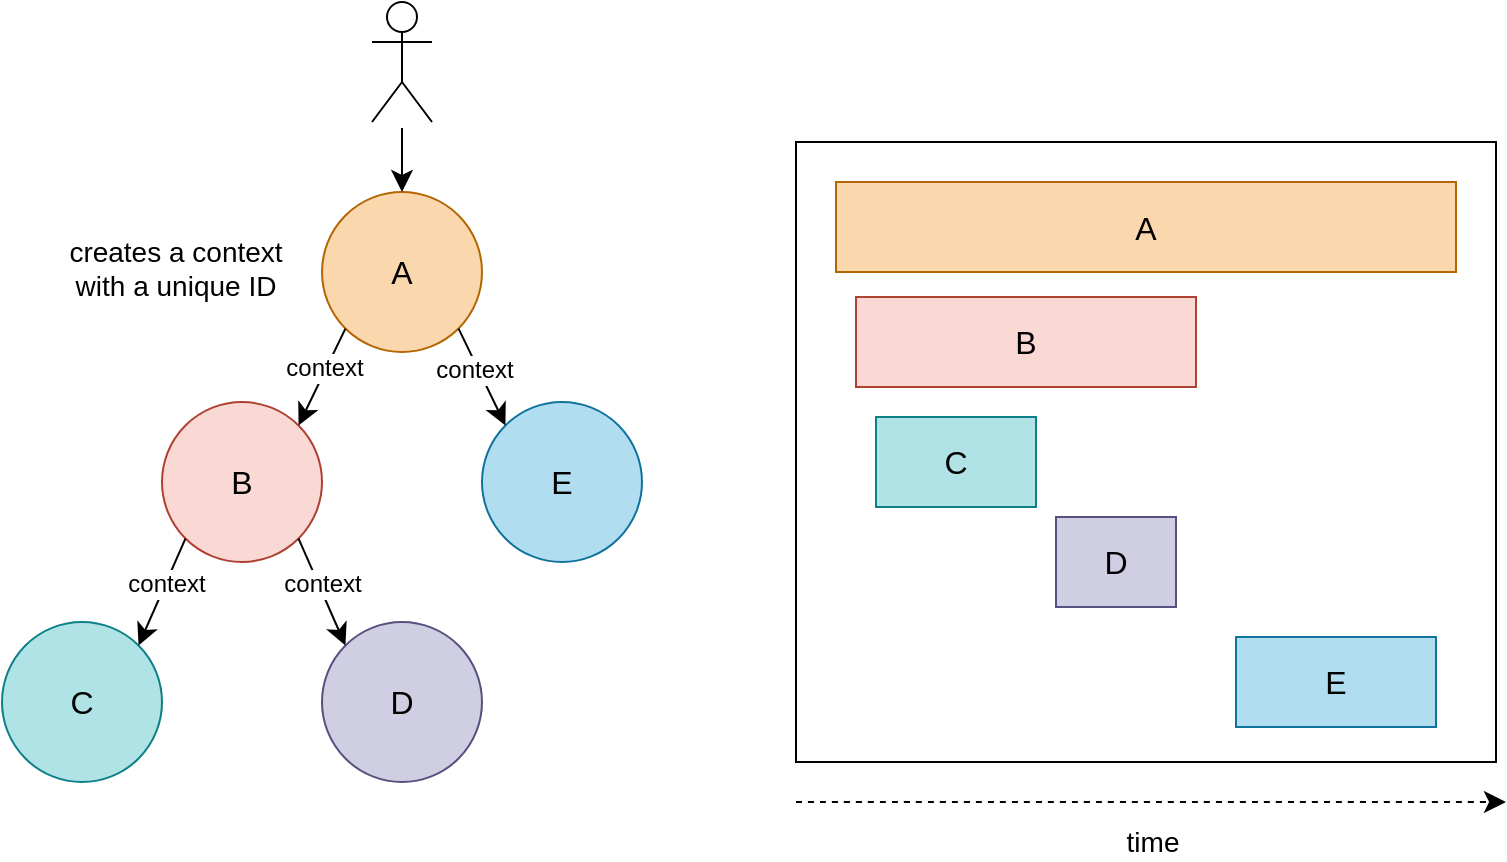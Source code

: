 <mxfile version="24.2.5" type="device">
  <diagram name="Page-1" id="R1f80swJ0hTMyhbYAL0S">
    <mxGraphModel dx="1042" dy="938" grid="1" gridSize="10" guides="1" tooltips="1" connect="1" arrows="1" fold="1" page="0" pageScale="1" pageWidth="827" pageHeight="1169" math="0" shadow="0">
      <root>
        <mxCell id="0" />
        <mxCell id="1" parent="0" />
        <mxCell id="MGCISkdNvu4vXonkvq0n-30" value="" style="rounded=0;whiteSpace=wrap;html=1;fillColor=none;" vertex="1" parent="1">
          <mxGeometry x="350" y="20" width="350" height="310" as="geometry" />
        </mxCell>
        <mxCell id="MGCISkdNvu4vXonkvq0n-1" value="B" style="ellipse;whiteSpace=wrap;html=1;aspect=fixed;fontSize=16;fillColor=#fad9d5;strokeColor=#ae4132;" vertex="1" parent="1">
          <mxGeometry x="33" y="150" width="80" height="80" as="geometry" />
        </mxCell>
        <mxCell id="MGCISkdNvu4vXonkvq0n-2" value="A" style="ellipse;whiteSpace=wrap;html=1;aspect=fixed;fontSize=16;fillColor=#fad7ac;strokeColor=#b46504;" vertex="1" parent="1">
          <mxGeometry x="113" y="45" width="80" height="80" as="geometry" />
        </mxCell>
        <mxCell id="MGCISkdNvu4vXonkvq0n-3" value="E" style="ellipse;whiteSpace=wrap;html=1;aspect=fixed;fontSize=16;fillColor=#b1ddf0;strokeColor=#10739e;" vertex="1" parent="1">
          <mxGeometry x="193" y="150" width="80" height="80" as="geometry" />
        </mxCell>
        <mxCell id="MGCISkdNvu4vXonkvq0n-4" value="C" style="ellipse;whiteSpace=wrap;html=1;aspect=fixed;fontSize=16;fillColor=#b0e3e6;strokeColor=#0e8088;" vertex="1" parent="1">
          <mxGeometry x="-47" y="260" width="80" height="80" as="geometry" />
        </mxCell>
        <mxCell id="MGCISkdNvu4vXonkvq0n-5" value="D" style="ellipse;whiteSpace=wrap;html=1;aspect=fixed;fontSize=16;fillColor=#d0cee2;strokeColor=#56517e;" vertex="1" parent="1">
          <mxGeometry x="113" y="260" width="80" height="80" as="geometry" />
        </mxCell>
        <mxCell id="MGCISkdNvu4vXonkvq0n-6" value="" style="endArrow=classic;html=1;rounded=0;fontSize=12;startSize=8;endSize=8;curved=1;entryX=0.5;entryY=0;entryDx=0;entryDy=0;" edge="1" parent="1" target="MGCISkdNvu4vXonkvq0n-2">
          <mxGeometry width="50" height="50" relative="1" as="geometry">
            <mxPoint x="153" y="13" as="sourcePoint" />
            <mxPoint x="205" y="166" as="targetPoint" />
          </mxGeometry>
        </mxCell>
        <mxCell id="MGCISkdNvu4vXonkvq0n-7" value="" style="endArrow=classic;html=1;rounded=0;fontSize=12;startSize=8;endSize=8;curved=1;entryX=1;entryY=0;entryDx=0;entryDy=0;exitX=0;exitY=1;exitDx=0;exitDy=0;" edge="1" parent="1" source="MGCISkdNvu4vXonkvq0n-2" target="MGCISkdNvu4vXonkvq0n-1">
          <mxGeometry width="50" height="50" relative="1" as="geometry">
            <mxPoint x="163" y="-1" as="sourcePoint" />
            <mxPoint x="163" y="55" as="targetPoint" />
          </mxGeometry>
        </mxCell>
        <mxCell id="MGCISkdNvu4vXonkvq0n-27" value="context" style="edgeLabel;html=1;align=center;verticalAlign=middle;resizable=0;points=[];fontSize=12;" vertex="1" connectable="0" parent="MGCISkdNvu4vXonkvq0n-7">
          <mxGeometry x="-0.167" y="-1" relative="1" as="geometry">
            <mxPoint as="offset" />
          </mxGeometry>
        </mxCell>
        <mxCell id="MGCISkdNvu4vXonkvq0n-8" value="" style="endArrow=classic;html=1;rounded=0;fontSize=12;startSize=8;endSize=8;curved=1;entryX=0;entryY=0;entryDx=0;entryDy=0;exitX=1;exitY=1;exitDx=0;exitDy=0;" edge="1" parent="1" source="MGCISkdNvu4vXonkvq0n-2" target="MGCISkdNvu4vXonkvq0n-3">
          <mxGeometry width="50" height="50" relative="1" as="geometry">
            <mxPoint x="135" y="123" as="sourcePoint" />
            <mxPoint x="111" y="178" as="targetPoint" />
          </mxGeometry>
        </mxCell>
        <mxCell id="MGCISkdNvu4vXonkvq0n-26" value="context" style="edgeLabel;html=1;align=center;verticalAlign=middle;resizable=0;points=[];fontSize=12;" vertex="1" connectable="0" parent="MGCISkdNvu4vXonkvq0n-8">
          <mxGeometry x="-0.182" y="-2" relative="1" as="geometry">
            <mxPoint as="offset" />
          </mxGeometry>
        </mxCell>
        <mxCell id="MGCISkdNvu4vXonkvq0n-9" value="" style="endArrow=classic;html=1;rounded=0;fontSize=12;startSize=8;endSize=8;curved=1;entryX=0;entryY=0;entryDx=0;entryDy=0;exitX=1;exitY=1;exitDx=0;exitDy=0;" edge="1" parent="1" source="MGCISkdNvu4vXonkvq0n-1" target="MGCISkdNvu4vXonkvq0n-5">
          <mxGeometry width="50" height="50" relative="1" as="geometry">
            <mxPoint x="135" y="123" as="sourcePoint" />
            <mxPoint x="111" y="178" as="targetPoint" />
          </mxGeometry>
        </mxCell>
        <mxCell id="MGCISkdNvu4vXonkvq0n-28" value="context" style="edgeLabel;html=1;align=center;verticalAlign=middle;resizable=0;points=[];fontSize=12;" vertex="1" connectable="0" parent="MGCISkdNvu4vXonkvq0n-9">
          <mxGeometry x="-0.126" y="2" relative="1" as="geometry">
            <mxPoint x="-1" as="offset" />
          </mxGeometry>
        </mxCell>
        <mxCell id="MGCISkdNvu4vXonkvq0n-10" value="" style="endArrow=classic;html=1;rounded=0;fontSize=12;startSize=8;endSize=8;curved=1;entryX=1;entryY=0;entryDx=0;entryDy=0;exitX=0;exitY=1;exitDx=0;exitDy=0;" edge="1" parent="1" source="MGCISkdNvu4vXonkvq0n-1" target="MGCISkdNvu4vXonkvq0n-4">
          <mxGeometry width="50" height="50" relative="1" as="geometry">
            <mxPoint x="111" y="234" as="sourcePoint" />
            <mxPoint x="135" y="289" as="targetPoint" />
          </mxGeometry>
        </mxCell>
        <mxCell id="MGCISkdNvu4vXonkvq0n-29" value="context" style="edgeLabel;html=1;align=center;verticalAlign=middle;resizable=0;points=[];fontSize=12;" vertex="1" connectable="0" parent="MGCISkdNvu4vXonkvq0n-10">
          <mxGeometry x="-0.184" relative="1" as="geometry">
            <mxPoint as="offset" />
          </mxGeometry>
        </mxCell>
        <mxCell id="MGCISkdNvu4vXonkvq0n-11" value="" style="endArrow=classic;html=1;rounded=0;fontSize=12;startSize=8;endSize=8;curved=1;dashed=1;" edge="1" parent="1">
          <mxGeometry width="50" height="50" relative="1" as="geometry">
            <mxPoint x="350" y="350" as="sourcePoint" />
            <mxPoint x="705" y="350" as="targetPoint" />
          </mxGeometry>
        </mxCell>
        <mxCell id="MGCISkdNvu4vXonkvq0n-12" value="time" style="edgeLabel;html=1;align=center;verticalAlign=middle;resizable=0;points=[];fontSize=14;" vertex="1" connectable="0" parent="MGCISkdNvu4vXonkvq0n-11">
          <mxGeometry x="-0.188" y="-1" relative="1" as="geometry">
            <mxPoint x="34" y="19" as="offset" />
          </mxGeometry>
        </mxCell>
        <mxCell id="MGCISkdNvu4vXonkvq0n-13" value="A" style="rounded=0;whiteSpace=wrap;html=1;fillColor=#fad7ac;strokeColor=#b46504;fontSize=16;" vertex="1" parent="1">
          <mxGeometry x="370" y="40" width="310" height="45" as="geometry" />
        </mxCell>
        <mxCell id="MGCISkdNvu4vXonkvq0n-14" value="B" style="rounded=0;whiteSpace=wrap;html=1;fillColor=#fad9d5;strokeColor=#ae4132;fontSize=16;" vertex="1" parent="1">
          <mxGeometry x="380" y="97.5" width="170" height="45" as="geometry" />
        </mxCell>
        <mxCell id="MGCISkdNvu4vXonkvq0n-15" value="C" style="rounded=0;whiteSpace=wrap;html=1;fillColor=#b0e3e6;strokeColor=#0e8088;fontSize=16;" vertex="1" parent="1">
          <mxGeometry x="390" y="157.5" width="80" height="45" as="geometry" />
        </mxCell>
        <mxCell id="MGCISkdNvu4vXonkvq0n-16" value="D" style="rounded=0;whiteSpace=wrap;html=1;fillColor=#d0cee2;strokeColor=#56517e;fontSize=16;" vertex="1" parent="1">
          <mxGeometry x="480" y="207.5" width="60" height="45" as="geometry" />
        </mxCell>
        <mxCell id="MGCISkdNvu4vXonkvq0n-17" value="E" style="rounded=0;whiteSpace=wrap;html=1;fillColor=#b1ddf0;strokeColor=#10739e;fontSize=16;" vertex="1" parent="1">
          <mxGeometry x="570" y="267.5" width="100" height="45" as="geometry" />
        </mxCell>
        <mxCell id="MGCISkdNvu4vXonkvq0n-24" value="" style="shape=umlActor;verticalLabelPosition=bottom;verticalAlign=top;html=1;outlineConnect=0;" vertex="1" parent="1">
          <mxGeometry x="138" y="-50" width="30" height="60" as="geometry" />
        </mxCell>
        <mxCell id="MGCISkdNvu4vXonkvq0n-25" value="creates a context with a unique ID" style="text;html=1;align=center;verticalAlign=middle;whiteSpace=wrap;rounded=0;fontSize=14;" vertex="1" parent="1">
          <mxGeometry x="-20" y="67.5" width="120" height="30" as="geometry" />
        </mxCell>
      </root>
    </mxGraphModel>
  </diagram>
</mxfile>
